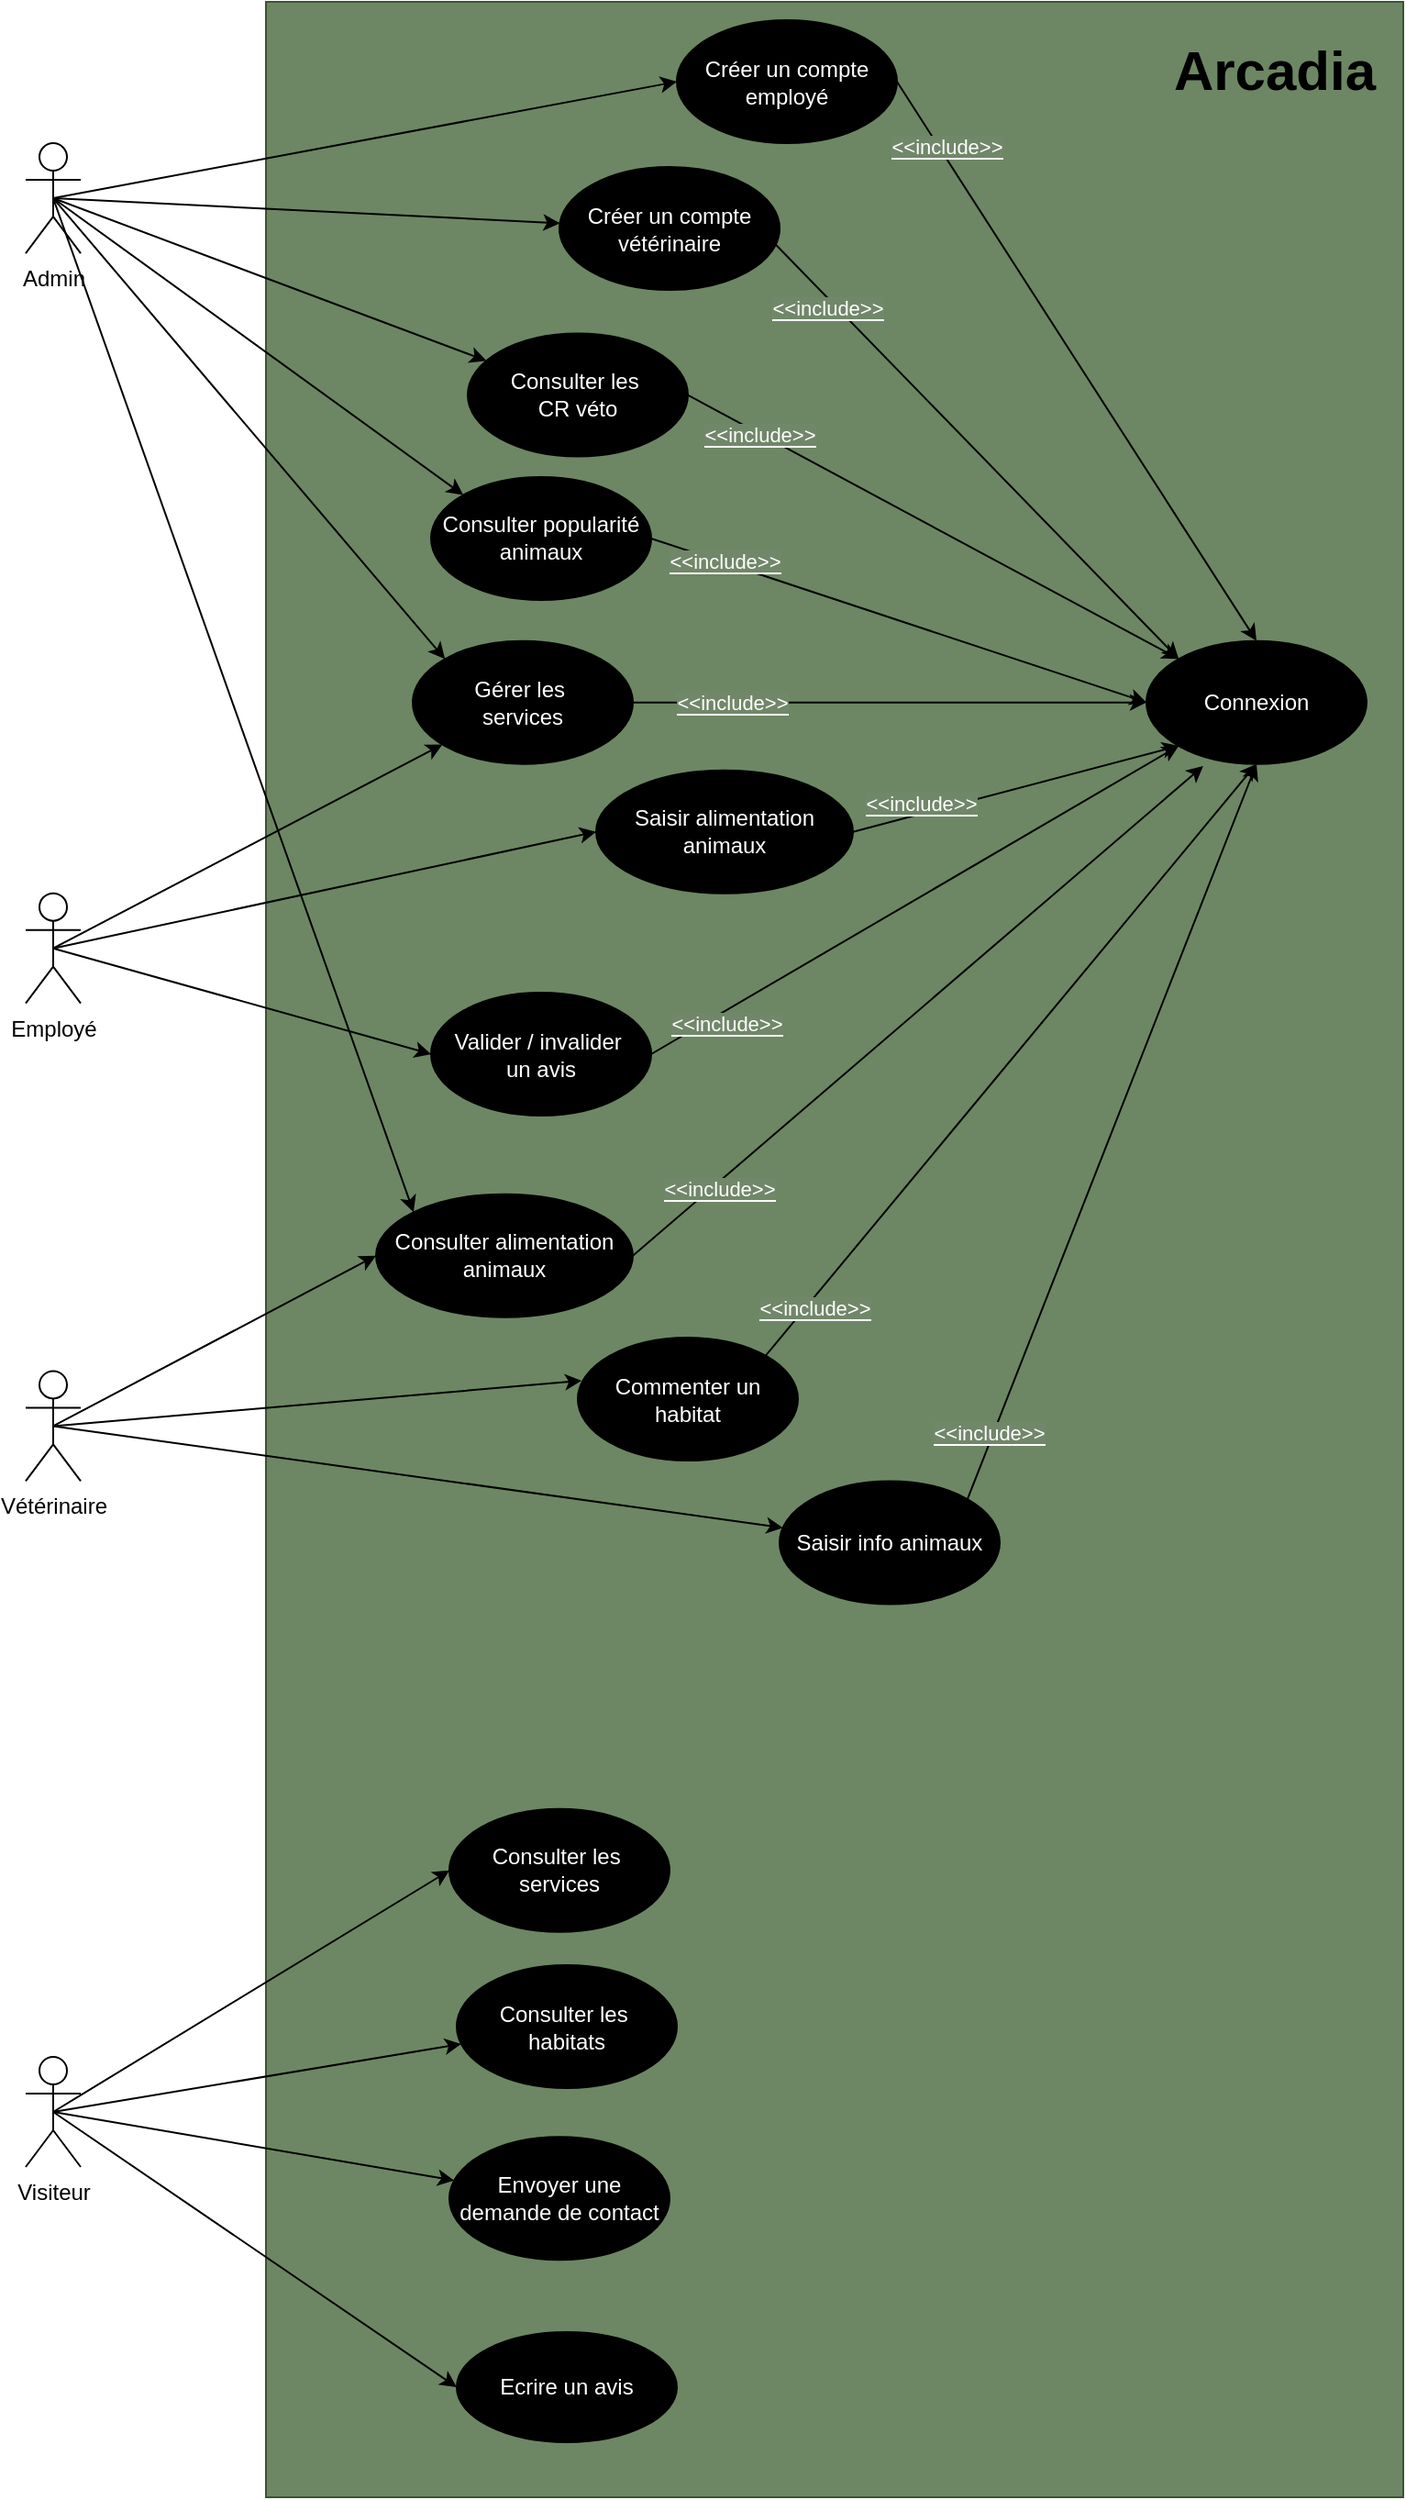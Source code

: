 <mxfile version="24.4.8" type="github">
  <diagram name="Page-1" id="GJV8zwLfdXw20P13p3RO">
    <mxGraphModel dx="1434" dy="772" grid="1" gridSize="10" guides="1" tooltips="1" connect="1" arrows="1" fold="1" page="1" pageScale="1" pageWidth="827" pageHeight="1169" math="0" shadow="0">
      <root>
        <mxCell id="0" />
        <mxCell id="1" parent="0" />
        <mxCell id="VNCyFru7t1kiKlbUrgMn-190" value="" style="group" vertex="1" connectable="0" parent="1">
          <mxGeometry x="190" y="20" width="620" height="1360" as="geometry" />
        </mxCell>
        <mxCell id="VNCyFru7t1kiKlbUrgMn-81" value="" style="rounded=0;whiteSpace=wrap;html=1;fillColor=#6d8764;fontColor=#ffffff;strokeColor=#3A5431;" vertex="1" parent="VNCyFru7t1kiKlbUrgMn-190">
          <mxGeometry width="620" height="1360" as="geometry" />
        </mxCell>
        <mxCell id="VNCyFru7t1kiKlbUrgMn-136" value="&lt;font style=&quot;font-size: 30px;&quot;&gt;Arcadia&lt;/font&gt;" style="text;html=1;align=center;verticalAlign=middle;whiteSpace=wrap;rounded=0;fontStyle=1" vertex="1" parent="VNCyFru7t1kiKlbUrgMn-190">
          <mxGeometry x="480" y="19.997" width="140" height="33.506" as="geometry" />
        </mxCell>
        <mxCell id="VNCyFru7t1kiKlbUrgMn-162" value="&lt;span style=&quot;font-weight: normal;&quot;&gt;Saisir alimentation animaux&lt;/span&gt;" style="ellipse;whiteSpace=wrap;html=1;fontColor=#FFFFFF;labelBackgroundColor=none;fillColor=#000000;fontStyle=1" vertex="1" parent="VNCyFru7t1kiKlbUrgMn-190">
          <mxGeometry x="180" y="418.828" width="140" height="67.012" as="geometry" />
        </mxCell>
        <mxCell id="VNCyFru7t1kiKlbUrgMn-150" value="Créer un compte employé" style="ellipse;whiteSpace=wrap;html=1;fontColor=#FFFFFF;labelBackgroundColor=none;fillColor=#000000;" vertex="1" parent="VNCyFru7t1kiKlbUrgMn-190">
          <mxGeometry x="224" y="10.004" width="120" height="67.012" as="geometry" />
        </mxCell>
        <mxCell id="VNCyFru7t1kiKlbUrgMn-137" value="Consulter les&amp;nbsp;&lt;div&gt;habitats&lt;/div&gt;" style="ellipse;whiteSpace=wrap;html=1;fontColor=#FFFFFF;labelBackgroundColor=none;fillColor=#000000;" vertex="1" parent="VNCyFru7t1kiKlbUrgMn-190">
          <mxGeometry x="104" y="1069.995" width="120" height="67.012" as="geometry" />
        </mxCell>
        <mxCell id="VNCyFru7t1kiKlbUrgMn-146" value="Ecrire un avis" style="ellipse;whiteSpace=wrap;html=1;fontColor=#FFFFFF;labelBackgroundColor=none;fillColor=#000000;" vertex="1" parent="VNCyFru7t1kiKlbUrgMn-190">
          <mxGeometry x="104" y="1270" width="120" height="60" as="geometry" />
        </mxCell>
        <mxCell id="VNCyFru7t1kiKlbUrgMn-153" value="Créer un compte vétérinaire" style="ellipse;whiteSpace=wrap;html=1;fontColor=#FFFFFF;labelBackgroundColor=none;fillColor=#000000;" vertex="1" parent="VNCyFru7t1kiKlbUrgMn-190">
          <mxGeometry x="160" y="90.001" width="120" height="67.012" as="geometry" />
        </mxCell>
        <mxCell id="VNCyFru7t1kiKlbUrgMn-138" style="edgeStyle=orthogonalEdgeStyle;rounded=0;orthogonalLoop=1;jettySize=auto;html=1;exitX=1;exitY=0.5;exitDx=0;exitDy=0;entryX=0;entryY=0.5;entryDx=0;entryDy=0;" edge="1" parent="1" source="VNCyFru7t1kiKlbUrgMn-140" target="VNCyFru7t1kiKlbUrgMn-142">
          <mxGeometry relative="1" as="geometry" />
        </mxCell>
        <mxCell id="VNCyFru7t1kiKlbUrgMn-139" value="&lt;span style=&quot;background-color: rgb(113, 135, 105);&quot;&gt;&lt;font color=&quot;#ffffff&quot;&gt;&amp;lt;&amp;lt;include&amp;gt;&amp;gt;&lt;/font&gt;&lt;/span&gt;" style="edgeLabel;html=1;align=center;verticalAlign=middle;resizable=0;points=[];" vertex="1" connectable="0" parent="VNCyFru7t1kiKlbUrgMn-138">
          <mxGeometry x="-0.864" y="2" relative="1" as="geometry">
            <mxPoint x="35" y="2" as="offset" />
          </mxGeometry>
        </mxCell>
        <mxCell id="VNCyFru7t1kiKlbUrgMn-140" value="Gérer les&amp;nbsp;&lt;div&gt;services&lt;/div&gt;" style="ellipse;whiteSpace=wrap;html=1;fontColor=#FFFFFF;labelBackgroundColor=none;fillColor=#000000;" vertex="1" parent="1">
          <mxGeometry x="270" y="368.312" width="120" height="67.012" as="geometry" />
        </mxCell>
        <mxCell id="VNCyFru7t1kiKlbUrgMn-141" value="Consulter les&amp;nbsp;&lt;div&gt;services&lt;/div&gt;" style="ellipse;whiteSpace=wrap;html=1;fontColor=#FFFFFF;labelBackgroundColor=none;fillColor=#000000;" vertex="1" parent="1">
          <mxGeometry x="290" y="1004.926" width="120" height="67.012" as="geometry" />
        </mxCell>
        <mxCell id="VNCyFru7t1kiKlbUrgMn-142" value="Connexion" style="ellipse;whiteSpace=wrap;html=1;fontColor=#ffffff;labelBackgroundColor=none;fillColor=#000000;strokeColor=#000000;" vertex="1" parent="1">
          <mxGeometry x="670" y="368.312" width="120" height="67.012" as="geometry" />
        </mxCell>
        <mxCell id="VNCyFru7t1kiKlbUrgMn-143" style="rounded=0;orthogonalLoop=1;jettySize=auto;html=1;exitX=1;exitY=0;exitDx=0;exitDy=0;entryX=0.5;entryY=1;entryDx=0;entryDy=0;" edge="1" parent="1" source="VNCyFru7t1kiKlbUrgMn-145" target="VNCyFru7t1kiKlbUrgMn-142">
          <mxGeometry relative="1" as="geometry" />
        </mxCell>
        <mxCell id="VNCyFru7t1kiKlbUrgMn-144" value="&lt;span style=&quot;background-color: rgb(113, 135, 105);&quot;&gt;&lt;font color=&quot;#ffffff&quot;&gt;&amp;lt;&amp;lt;include&amp;gt;&amp;gt;&lt;/font&gt;&lt;/span&gt;" style="edgeLabel;html=1;align=center;verticalAlign=middle;resizable=0;points=[];" vertex="1" connectable="0" parent="VNCyFru7t1kiKlbUrgMn-143">
          <mxGeometry x="-0.823" y="3" relative="1" as="geometry">
            <mxPoint as="offset" />
          </mxGeometry>
        </mxCell>
        <mxCell id="VNCyFru7t1kiKlbUrgMn-145" value="Saisir info animaux" style="ellipse;whiteSpace=wrap;html=1;fontColor=#FFFFFF;labelBackgroundColor=none;fillColor=#000000;" vertex="1" parent="1">
          <mxGeometry x="470" y="826.227" width="120" height="67.012" as="geometry" />
        </mxCell>
        <mxCell id="VNCyFru7t1kiKlbUrgMn-191" style="rounded=0;orthogonalLoop=1;jettySize=auto;html=1;exitX=1;exitY=0.5;exitDx=0;exitDy=0;entryX=0;entryY=1;entryDx=0;entryDy=0;" edge="1" parent="1" source="VNCyFru7t1kiKlbUrgMn-147" target="VNCyFru7t1kiKlbUrgMn-142">
          <mxGeometry relative="1" as="geometry" />
        </mxCell>
        <mxCell id="VNCyFru7t1kiKlbUrgMn-192" value="&lt;span style=&quot;background-color: rgb(113, 135, 105);&quot;&gt;&lt;font color=&quot;#ffffff&quot;&gt;&amp;lt;&amp;lt;include&amp;gt;&amp;gt;&lt;/font&gt;&lt;/span&gt;" style="edgeLabel;html=1;align=center;verticalAlign=middle;resizable=0;points=[];" vertex="1" connectable="0" parent="VNCyFru7t1kiKlbUrgMn-191">
          <mxGeometry x="-0.794" y="-1" relative="1" as="geometry">
            <mxPoint x="10" as="offset" />
          </mxGeometry>
        </mxCell>
        <mxCell id="VNCyFru7t1kiKlbUrgMn-147" value="Valider / invalider&amp;nbsp;&lt;div&gt;un avis&lt;/div&gt;" style="ellipse;whiteSpace=wrap;html=1;fontColor=#FFFFFF;labelBackgroundColor=none;fillColor=#000000;" vertex="1" parent="1">
          <mxGeometry x="280" y="559.996" width="120" height="67.012" as="geometry" />
        </mxCell>
        <mxCell id="VNCyFru7t1kiKlbUrgMn-148" style="rounded=0;orthogonalLoop=1;jettySize=auto;html=1;exitX=1;exitY=0.5;exitDx=0;exitDy=0;entryX=0.5;entryY=0;entryDx=0;entryDy=0;" edge="1" parent="1" source="VNCyFru7t1kiKlbUrgMn-150" target="VNCyFru7t1kiKlbUrgMn-142">
          <mxGeometry relative="1" as="geometry" />
        </mxCell>
        <mxCell id="VNCyFru7t1kiKlbUrgMn-149" value="&lt;span style=&quot;background-color: rgb(113, 135, 105);&quot;&gt;&lt;font color=&quot;#ffffff&quot;&gt;&amp;lt;&amp;lt;include&amp;gt;&amp;gt;&lt;/font&gt;&lt;/span&gt;" style="edgeLabel;html=1;align=center;verticalAlign=middle;resizable=0;points=[];" vertex="1" connectable="0" parent="VNCyFru7t1kiKlbUrgMn-148">
          <mxGeometry x="-0.818" y="-2" relative="1" as="geometry">
            <mxPoint x="11" y="6" as="offset" />
          </mxGeometry>
        </mxCell>
        <mxCell id="VNCyFru7t1kiKlbUrgMn-151" style="rounded=0;orthogonalLoop=1;jettySize=auto;html=1;exitX=0.975;exitY=0.617;exitDx=0;exitDy=0;entryX=0;entryY=0;entryDx=0;entryDy=0;exitPerimeter=0;" edge="1" parent="1" source="VNCyFru7t1kiKlbUrgMn-153" target="VNCyFru7t1kiKlbUrgMn-142">
          <mxGeometry relative="1" as="geometry" />
        </mxCell>
        <mxCell id="VNCyFru7t1kiKlbUrgMn-152" value="&lt;span style=&quot;background-color: rgb(113, 135, 105);&quot;&gt;&lt;font color=&quot;#ffffff&quot;&gt;&amp;lt;&amp;lt;include&amp;gt;&amp;gt;&lt;/font&gt;&lt;/span&gt;" style="edgeLabel;html=1;align=center;verticalAlign=middle;resizable=0;points=[];" vertex="1" connectable="0" parent="VNCyFru7t1kiKlbUrgMn-151">
          <mxGeometry x="-0.849" y="-3" relative="1" as="geometry">
            <mxPoint x="14" y="16" as="offset" />
          </mxGeometry>
        </mxCell>
        <mxCell id="VNCyFru7t1kiKlbUrgMn-154" style="rounded=0;orthogonalLoop=1;jettySize=auto;html=1;exitX=1;exitY=0.5;exitDx=0;exitDy=0;entryX=0;entryY=0;entryDx=0;entryDy=0;" edge="1" parent="1" source="VNCyFru7t1kiKlbUrgMn-156" target="VNCyFru7t1kiKlbUrgMn-142">
          <mxGeometry relative="1" as="geometry" />
        </mxCell>
        <mxCell id="VNCyFru7t1kiKlbUrgMn-155" value="&lt;span style=&quot;background-color: rgb(113, 135, 105);&quot;&gt;&lt;font color=&quot;#ffffff&quot;&gt;&amp;lt;&amp;lt;include&amp;gt;&amp;gt;&lt;/font&gt;&lt;/span&gt;" style="edgeLabel;html=1;align=center;verticalAlign=middle;resizable=0;points=[];" vertex="1" connectable="0" parent="VNCyFru7t1kiKlbUrgMn-154">
          <mxGeometry x="-0.858" relative="1" as="geometry">
            <mxPoint x="20" y="11" as="offset" />
          </mxGeometry>
        </mxCell>
        <mxCell id="VNCyFru7t1kiKlbUrgMn-156" value="Consulter les&amp;nbsp;&lt;div&gt;CR véto&lt;/div&gt;" style="ellipse;whiteSpace=wrap;html=1;fontColor=#FFFFFF;labelBackgroundColor=none;fillColor=#000000;" vertex="1" parent="1">
          <mxGeometry x="300" y="200.781" width="120" height="67.012" as="geometry" />
        </mxCell>
        <mxCell id="VNCyFru7t1kiKlbUrgMn-157" style="rounded=0;orthogonalLoop=1;jettySize=auto;html=1;exitX=1;exitY=0.5;exitDx=0;exitDy=0;entryX=0;entryY=0.5;entryDx=0;entryDy=0;" edge="1" parent="1" source="VNCyFru7t1kiKlbUrgMn-159" target="VNCyFru7t1kiKlbUrgMn-142">
          <mxGeometry relative="1" as="geometry" />
        </mxCell>
        <mxCell id="VNCyFru7t1kiKlbUrgMn-158" value="&lt;font style=&quot;background-color: rgb(113, 135, 105);&quot; color=&quot;#ffffff&quot;&gt;&amp;lt;&amp;lt;include&amp;gt;&amp;gt;&lt;/font&gt;" style="edgeLabel;html=1;align=center;verticalAlign=middle;resizable=0;points=[];" vertex="1" connectable="0" parent="VNCyFru7t1kiKlbUrgMn-157">
          <mxGeometry x="-0.807" relative="1" as="geometry">
            <mxPoint x="14" y="4" as="offset" />
          </mxGeometry>
        </mxCell>
        <mxCell id="VNCyFru7t1kiKlbUrgMn-159" value="Consulter popularité animaux" style="ellipse;whiteSpace=wrap;html=1;fontColor=#FFFFFF;labelBackgroundColor=none;fillColor=#000000;" vertex="1" parent="1">
          <mxGeometry x="280" y="278.962" width="120" height="67.012" as="geometry" />
        </mxCell>
        <mxCell id="VNCyFru7t1kiKlbUrgMn-160" style="rounded=0;orthogonalLoop=1;jettySize=auto;html=1;exitX=1;exitY=0.5;exitDx=0;exitDy=0;entryX=0;entryY=1;entryDx=0;entryDy=0;" edge="1" parent="1" source="VNCyFru7t1kiKlbUrgMn-162" target="VNCyFru7t1kiKlbUrgMn-142">
          <mxGeometry relative="1" as="geometry" />
        </mxCell>
        <mxCell id="VNCyFru7t1kiKlbUrgMn-161" value="&lt;font style=&quot;background-color: rgb(113, 135, 105);&quot; color=&quot;#ffffff&quot;&gt;&amp;lt;&amp;lt;include&amp;gt;&amp;gt;&lt;/font&gt;" style="edgeLabel;html=1;align=center;verticalAlign=middle;resizable=0;points=[];" vertex="1" connectable="0" parent="VNCyFru7t1kiKlbUrgMn-160">
          <mxGeometry x="-0.729" y="1" relative="1" as="geometry">
            <mxPoint x="13" y="-8" as="offset" />
          </mxGeometry>
        </mxCell>
        <mxCell id="VNCyFru7t1kiKlbUrgMn-163" style="rounded=0;orthogonalLoop=1;jettySize=auto;html=1;exitX=1;exitY=0;exitDx=0;exitDy=0;entryX=0.5;entryY=1;entryDx=0;entryDy=0;" edge="1" parent="1" source="VNCyFru7t1kiKlbUrgMn-165" target="VNCyFru7t1kiKlbUrgMn-142">
          <mxGeometry relative="1" as="geometry" />
        </mxCell>
        <mxCell id="VNCyFru7t1kiKlbUrgMn-164" value="&lt;span style=&quot;background-color: rgb(113, 135, 105);&quot;&gt;&lt;font color=&quot;#ffffff&quot;&gt;&amp;lt;&amp;lt;include&amp;gt;&amp;gt;&lt;/font&gt;&lt;/span&gt;" style="edgeLabel;html=1;align=center;verticalAlign=middle;resizable=0;points=[];" vertex="1" connectable="0" parent="VNCyFru7t1kiKlbUrgMn-163">
          <mxGeometry x="-0.824" y="-3" relative="1" as="geometry">
            <mxPoint as="offset" />
          </mxGeometry>
        </mxCell>
        <mxCell id="VNCyFru7t1kiKlbUrgMn-165" value="Commenter un habitat" style="ellipse;whiteSpace=wrap;html=1;fontColor=#FFFFFF;labelBackgroundColor=none;fillColor=#000000;" vertex="1" parent="1">
          <mxGeometry x="360" y="748.047" width="120" height="67.012" as="geometry" />
        </mxCell>
        <mxCell id="VNCyFru7t1kiKlbUrgMn-166" value="Envoyer une demande de contact" style="ellipse;whiteSpace=wrap;html=1;fontColor=#FFFFFF;labelBackgroundColor=none;fillColor=#000000;" vertex="1" parent="1">
          <mxGeometry x="290" y="1183.625" width="120" height="67.012" as="geometry" />
        </mxCell>
        <mxCell id="VNCyFru7t1kiKlbUrgMn-167" style="rounded=0;orthogonalLoop=1;jettySize=auto;html=1;exitX=1;exitY=0.5;exitDx=0;exitDy=0;entryX=0.258;entryY=1.017;entryDx=0;entryDy=0;entryPerimeter=0;" edge="1" parent="1" source="VNCyFru7t1kiKlbUrgMn-169" target="VNCyFru7t1kiKlbUrgMn-142">
          <mxGeometry relative="1" as="geometry" />
        </mxCell>
        <mxCell id="VNCyFru7t1kiKlbUrgMn-168" value="&lt;font style=&quot;background-color: rgb(113, 135, 105);&quot; color=&quot;#ffffff&quot;&gt;&amp;lt;&amp;lt;include&amp;gt;&amp;gt;&lt;/font&gt;" style="edgeLabel;html=1;align=center;verticalAlign=middle;resizable=0;points=[];" vertex="1" connectable="0" parent="VNCyFru7t1kiKlbUrgMn-167">
          <mxGeometry x="-0.708" y="-2" relative="1" as="geometry">
            <mxPoint y="1" as="offset" />
          </mxGeometry>
        </mxCell>
        <mxCell id="VNCyFru7t1kiKlbUrgMn-169" value="&lt;span style=&quot;font-weight: normal;&quot;&gt;Consulter alimentation animaux&lt;/span&gt;" style="ellipse;whiteSpace=wrap;html=1;fontColor=#FFFFFF;labelBackgroundColor=none;fillColor=#000000;fontStyle=1" vertex="1" parent="1">
          <mxGeometry x="250" y="669.866" width="140" height="67.012" as="geometry" />
        </mxCell>
        <mxCell id="VNCyFru7t1kiKlbUrgMn-170" style="rounded=0;orthogonalLoop=1;jettySize=auto;html=1;exitX=0.5;exitY=0.5;exitDx=0;exitDy=0;exitPerimeter=0;entryX=0;entryY=0.5;entryDx=0;entryDy=0;" edge="1" parent="1" source="VNCyFru7t1kiKlbUrgMn-176" target="VNCyFru7t1kiKlbUrgMn-150">
          <mxGeometry relative="1" as="geometry" />
        </mxCell>
        <mxCell id="VNCyFru7t1kiKlbUrgMn-171" style="rounded=0;orthogonalLoop=1;jettySize=auto;html=1;exitX=0.5;exitY=0.5;exitDx=0;exitDy=0;exitPerimeter=0;" edge="1" parent="1" source="VNCyFru7t1kiKlbUrgMn-176" target="VNCyFru7t1kiKlbUrgMn-153">
          <mxGeometry relative="1" as="geometry" />
        </mxCell>
        <mxCell id="VNCyFru7t1kiKlbUrgMn-172" style="rounded=0;orthogonalLoop=1;jettySize=auto;html=1;exitX=0.5;exitY=0.5;exitDx=0;exitDy=0;exitPerimeter=0;" edge="1" parent="1" source="VNCyFru7t1kiKlbUrgMn-176" target="VNCyFru7t1kiKlbUrgMn-156">
          <mxGeometry relative="1" as="geometry" />
        </mxCell>
        <mxCell id="VNCyFru7t1kiKlbUrgMn-173" style="rounded=0;orthogonalLoop=1;jettySize=auto;html=1;exitX=0.5;exitY=0.5;exitDx=0;exitDy=0;exitPerimeter=0;entryX=0;entryY=0;entryDx=0;entryDy=0;" edge="1" parent="1" source="VNCyFru7t1kiKlbUrgMn-176" target="VNCyFru7t1kiKlbUrgMn-159">
          <mxGeometry relative="1" as="geometry" />
        </mxCell>
        <mxCell id="VNCyFru7t1kiKlbUrgMn-174" style="rounded=0;orthogonalLoop=1;jettySize=auto;html=1;exitX=0.5;exitY=0.5;exitDx=0;exitDy=0;exitPerimeter=0;entryX=0;entryY=0;entryDx=0;entryDy=0;" edge="1" parent="1" source="VNCyFru7t1kiKlbUrgMn-176" target="VNCyFru7t1kiKlbUrgMn-140">
          <mxGeometry relative="1" as="geometry" />
        </mxCell>
        <mxCell id="VNCyFru7t1kiKlbUrgMn-175" style="rounded=0;orthogonalLoop=1;jettySize=auto;html=1;exitX=0.5;exitY=0.5;exitDx=0;exitDy=0;exitPerimeter=0;entryX=0;entryY=0;entryDx=0;entryDy=0;" edge="1" parent="1" source="VNCyFru7t1kiKlbUrgMn-176" target="VNCyFru7t1kiKlbUrgMn-169">
          <mxGeometry relative="1" as="geometry" />
        </mxCell>
        <mxCell id="VNCyFru7t1kiKlbUrgMn-176" value="Admin" style="shape=umlActor;verticalLabelPosition=bottom;verticalAlign=top;html=1;outlineConnect=0;" vertex="1" parent="1">
          <mxGeometry x="59" y="97.02" width="30" height="60" as="geometry" />
        </mxCell>
        <mxCell id="VNCyFru7t1kiKlbUrgMn-177" style="rounded=0;orthogonalLoop=1;jettySize=auto;html=1;exitX=0.5;exitY=0.5;exitDx=0;exitDy=0;exitPerimeter=0;" edge="1" parent="1" source="VNCyFru7t1kiKlbUrgMn-179" target="VNCyFru7t1kiKlbUrgMn-140">
          <mxGeometry relative="1" as="geometry" />
        </mxCell>
        <mxCell id="VNCyFru7t1kiKlbUrgMn-178" style="rounded=0;orthogonalLoop=1;jettySize=auto;html=1;exitX=0.5;exitY=0.5;exitDx=0;exitDy=0;exitPerimeter=0;entryX=0;entryY=0.5;entryDx=0;entryDy=0;" edge="1" parent="1" source="VNCyFru7t1kiKlbUrgMn-179" target="VNCyFru7t1kiKlbUrgMn-147">
          <mxGeometry relative="1" as="geometry" />
        </mxCell>
        <mxCell id="VNCyFru7t1kiKlbUrgMn-179" value="Employé" style="shape=umlActor;verticalLabelPosition=bottom;verticalAlign=top;html=1;outlineConnect=0;" vertex="1" parent="1">
          <mxGeometry x="59" y="505.84" width="30" height="60" as="geometry" />
        </mxCell>
        <mxCell id="VNCyFru7t1kiKlbUrgMn-180" style="rounded=0;orthogonalLoop=1;jettySize=auto;html=1;exitX=0.5;exitY=0.5;exitDx=0;exitDy=0;exitPerimeter=0;entryX=0;entryY=0.5;entryDx=0;entryDy=0;" edge="1" parent="1" source="VNCyFru7t1kiKlbUrgMn-182" target="VNCyFru7t1kiKlbUrgMn-169">
          <mxGeometry relative="1" as="geometry" />
        </mxCell>
        <mxCell id="VNCyFru7t1kiKlbUrgMn-181" style="rounded=0;orthogonalLoop=1;jettySize=auto;html=1;exitX=0.5;exitY=0.5;exitDx=0;exitDy=0;exitPerimeter=0;" edge="1" parent="1" source="VNCyFru7t1kiKlbUrgMn-182" target="VNCyFru7t1kiKlbUrgMn-145">
          <mxGeometry relative="1" as="geometry" />
        </mxCell>
        <mxCell id="VNCyFru7t1kiKlbUrgMn-182" value="Vétérinaire" style="shape=umlActor;verticalLabelPosition=bottom;verticalAlign=top;html=1;outlineConnect=0;" vertex="1" parent="1">
          <mxGeometry x="59" y="766.23" width="30" height="60" as="geometry" />
        </mxCell>
        <mxCell id="VNCyFru7t1kiKlbUrgMn-183" style="rounded=0;orthogonalLoop=1;jettySize=auto;html=1;exitX=0.5;exitY=0.5;exitDx=0;exitDy=0;exitPerimeter=0;entryX=0;entryY=0.5;entryDx=0;entryDy=0;" edge="1" parent="1" source="VNCyFru7t1kiKlbUrgMn-187" target="VNCyFru7t1kiKlbUrgMn-141">
          <mxGeometry relative="1" as="geometry" />
        </mxCell>
        <mxCell id="VNCyFru7t1kiKlbUrgMn-184" style="rounded=0;orthogonalLoop=1;jettySize=auto;html=1;exitX=0.5;exitY=0.5;exitDx=0;exitDy=0;exitPerimeter=0;" edge="1" parent="1" source="VNCyFru7t1kiKlbUrgMn-187" target="VNCyFru7t1kiKlbUrgMn-137">
          <mxGeometry relative="1" as="geometry" />
        </mxCell>
        <mxCell id="VNCyFru7t1kiKlbUrgMn-185" style="rounded=0;orthogonalLoop=1;jettySize=auto;html=1;exitX=0.5;exitY=0.5;exitDx=0;exitDy=0;exitPerimeter=0;" edge="1" parent="1" source="VNCyFru7t1kiKlbUrgMn-187" target="VNCyFru7t1kiKlbUrgMn-166">
          <mxGeometry relative="1" as="geometry" />
        </mxCell>
        <mxCell id="VNCyFru7t1kiKlbUrgMn-186" style="rounded=0;orthogonalLoop=1;jettySize=auto;html=1;exitX=0.5;exitY=0.5;exitDx=0;exitDy=0;exitPerimeter=0;entryX=0;entryY=0.5;entryDx=0;entryDy=0;" edge="1" parent="1" source="VNCyFru7t1kiKlbUrgMn-187" target="VNCyFru7t1kiKlbUrgMn-146">
          <mxGeometry relative="1" as="geometry" />
        </mxCell>
        <mxCell id="VNCyFru7t1kiKlbUrgMn-187" value="Visiteur" style="shape=umlActor;verticalLabelPosition=bottom;verticalAlign=top;html=1;outlineConnect=0;" vertex="1" parent="1">
          <mxGeometry x="59" y="1140" width="30" height="60" as="geometry" />
        </mxCell>
        <mxCell id="VNCyFru7t1kiKlbUrgMn-188" style="rounded=0;orthogonalLoop=1;jettySize=auto;html=1;exitX=0.5;exitY=0.5;exitDx=0;exitDy=0;exitPerimeter=0;entryX=0;entryY=0.5;entryDx=0;entryDy=0;" edge="1" parent="1" source="VNCyFru7t1kiKlbUrgMn-179" target="VNCyFru7t1kiKlbUrgMn-162">
          <mxGeometry relative="1" as="geometry" />
        </mxCell>
        <mxCell id="VNCyFru7t1kiKlbUrgMn-189" style="rounded=0;orthogonalLoop=1;jettySize=auto;html=1;exitX=0.5;exitY=0.5;exitDx=0;exitDy=0;exitPerimeter=0;entryX=0.017;entryY=0.35;entryDx=0;entryDy=0;entryPerimeter=0;" edge="1" parent="1" source="VNCyFru7t1kiKlbUrgMn-182" target="VNCyFru7t1kiKlbUrgMn-165">
          <mxGeometry relative="1" as="geometry" />
        </mxCell>
      </root>
    </mxGraphModel>
  </diagram>
</mxfile>
